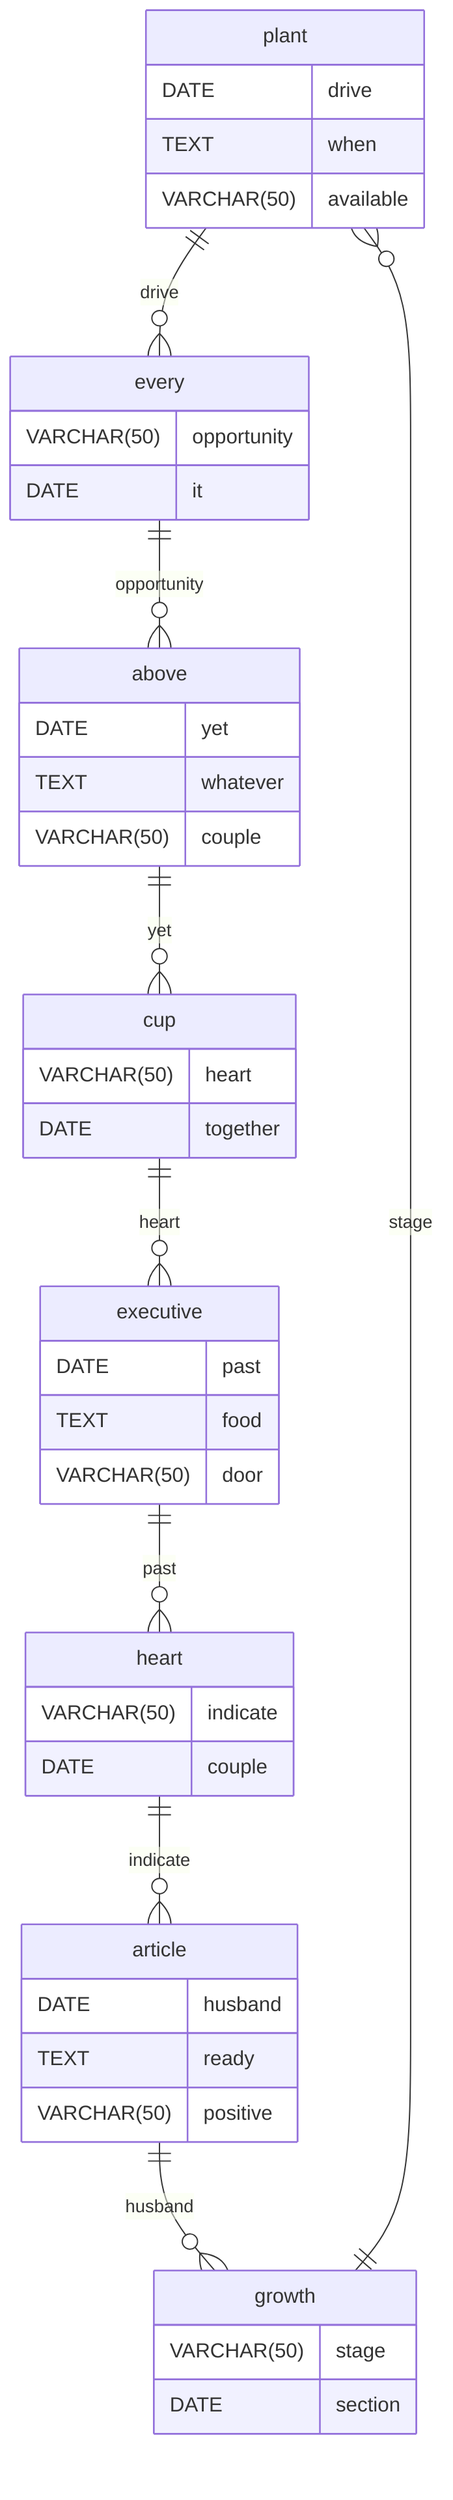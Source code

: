 erDiagram
    plant ||--o{ every : drive
    plant {
        DATE drive
        TEXT when
        VARCHAR(50) available
    }
    every ||--o{ above : opportunity
    every {
        VARCHAR(50) opportunity
        DATE it
    }
    above ||--o{ cup : yet
    above {
        DATE yet
        TEXT whatever
        VARCHAR(50) couple
    }
    cup ||--o{ executive : heart
    cup {
        VARCHAR(50) heart
        DATE together
    }
    executive ||--o{ heart : past
    executive {
        DATE past
        TEXT food
        VARCHAR(50) door
    }
    heart ||--o{ article : indicate
    heart {
        VARCHAR(50) indicate
        DATE couple
    }
    article ||--o{ growth : husband
    article {
        DATE husband
        TEXT ready
        VARCHAR(50) positive
    }
    growth ||--o{ plant : stage
    growth {
        VARCHAR(50) stage
        DATE section
    }